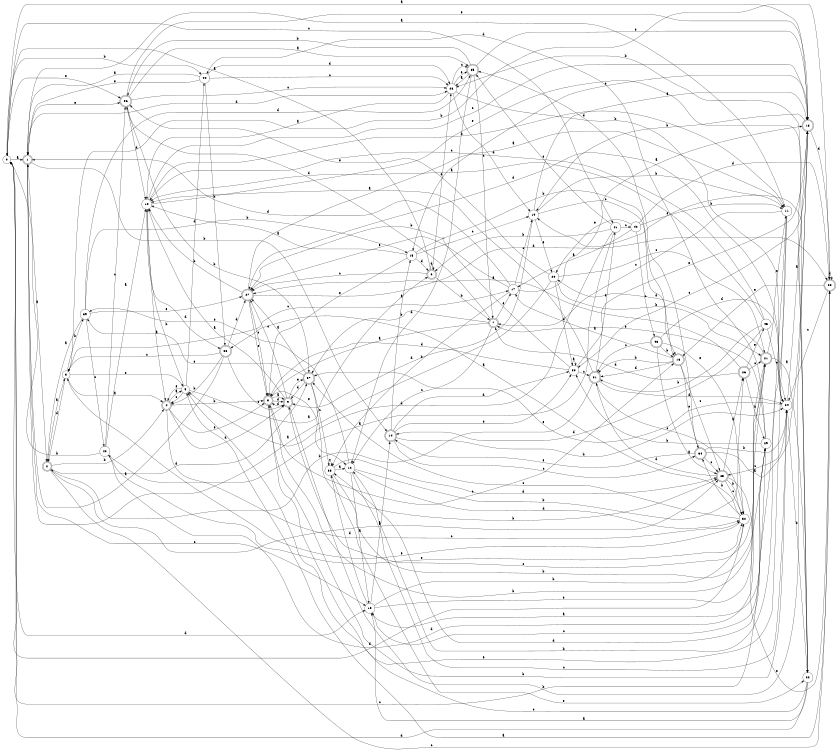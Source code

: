 digraph n37_8 {
__start0 [label="" shape="none"];

rankdir=LR;
size="8,5";

s0 [style="filled", color="black", fillcolor="white" shape="circle", label="0"];
s1 [style="rounded,filled", color="black", fillcolor="white" shape="doublecircle", label="1"];
s2 [style="rounded,filled", color="black", fillcolor="white" shape="doublecircle", label="2"];
s3 [style="filled", color="black", fillcolor="white" shape="circle", label="3"];
s4 [style="rounded,filled", color="black", fillcolor="white" shape="doublecircle", label="4"];
s5 [style="filled", color="black", fillcolor="white" shape="circle", label="5"];
s6 [style="rounded,filled", color="black", fillcolor="white" shape="doublecircle", label="6"];
s7 [style="rounded,filled", color="black", fillcolor="white" shape="doublecircle", label="7"];
s8 [style="rounded,filled", color="black", fillcolor="white" shape="doublecircle", label="8"];
s9 [style="rounded,filled", color="black", fillcolor="white" shape="doublecircle", label="9"];
s10 [style="filled", color="black", fillcolor="white" shape="circle", label="10"];
s11 [style="filled", color="black", fillcolor="white" shape="circle", label="11"];
s12 [style="filled", color="black", fillcolor="white" shape="circle", label="12"];
s13 [style="filled", color="black", fillcolor="white" shape="circle", label="13"];
s14 [style="rounded,filled", color="black", fillcolor="white" shape="doublecircle", label="14"];
s15 [style="filled", color="black", fillcolor="white" shape="circle", label="15"];
s16 [style="rounded,filled", color="black", fillcolor="white" shape="doublecircle", label="16"];
s17 [style="filled", color="black", fillcolor="white" shape="circle", label="17"];
s18 [style="rounded,filled", color="black", fillcolor="white" shape="doublecircle", label="18"];
s19 [style="filled", color="black", fillcolor="white" shape="circle", label="19"];
s20 [style="filled", color="black", fillcolor="white" shape="circle", label="20"];
s21 [style="rounded,filled", color="black", fillcolor="white" shape="doublecircle", label="21"];
s22 [style="filled", color="black", fillcolor="white" shape="circle", label="22"];
s23 [style="filled", color="black", fillcolor="white" shape="circle", label="23"];
s24 [style="filled", color="black", fillcolor="white" shape="circle", label="24"];
s25 [style="rounded,filled", color="black", fillcolor="white" shape="doublecircle", label="25"];
s26 [style="rounded,filled", color="black", fillcolor="white" shape="doublecircle", label="26"];
s27 [style="rounded,filled", color="black", fillcolor="white" shape="doublecircle", label="27"];
s28 [style="rounded,filled", color="black", fillcolor="white" shape="doublecircle", label="28"];
s29 [style="filled", color="black", fillcolor="white" shape="circle", label="29"];
s30 [style="filled", color="black", fillcolor="white" shape="circle", label="30"];
s31 [style="rounded,filled", color="black", fillcolor="white" shape="doublecircle", label="31"];
s32 [style="filled", color="black", fillcolor="white" shape="circle", label="32"];
s33 [style="rounded,filled", color="black", fillcolor="white" shape="doublecircle", label="33"];
s34 [style="rounded,filled", color="black", fillcolor="white" shape="doublecircle", label="34"];
s35 [style="rounded,filled", color="black", fillcolor="white" shape="doublecircle", label="35"];
s36 [style="rounded,filled", color="black", fillcolor="white" shape="doublecircle", label="36"];
s37 [style="rounded,filled", color="black", fillcolor="white" shape="doublecircle", label="37"];
s38 [style="filled", color="black", fillcolor="white" shape="circle", label="38"];
s39 [style="filled", color="black", fillcolor="white" shape="circle", label="39"];
s40 [style="filled", color="black", fillcolor="white" shape="circle", label="40"];
s41 [style="filled", color="black", fillcolor="white" shape="circle", label="41"];
s42 [style="filled", color="black", fillcolor="white" shape="circle", label="42"];
s43 [style="rounded,filled", color="black", fillcolor="white" shape="doublecircle", label="43"];
s44 [style="filled", color="black", fillcolor="white" shape="circle", label="44"];
s45 [style="filled", color="black", fillcolor="white" shape="circle", label="45"];
s0 -> s1 [label="a"];
s0 -> s44 [label="b"];
s0 -> s41 [label="c"];
s0 -> s13 [label="d"];
s0 -> s36 [label="e"];
s1 -> s2 [label="a"];
s1 -> s14 [label="b"];
s1 -> s13 [label="c"];
s1 -> s23 [label="d"];
s1 -> s36 [label="e"];
s2 -> s3 [label="a"];
s2 -> s4 [label="b"];
s2 -> s28 [label="c"];
s2 -> s37 [label="d"];
s2 -> s25 [label="e"];
s3 -> s4 [label="a"];
s3 -> s39 [label="b"];
s3 -> s17 [label="c"];
s3 -> s2 [label="d"];
s3 -> s5 [label="e"];
s4 -> s5 [label="a"];
s4 -> s8 [label="b"];
s4 -> s32 [label="c"];
s4 -> s9 [label="d"];
s4 -> s8 [label="e"];
s5 -> s6 [label="a"];
s5 -> s10 [label="b"];
s5 -> s4 [label="c"];
s5 -> s44 [label="d"];
s5 -> s4 [label="e"];
s6 -> s0 [label="a"];
s6 -> s7 [label="b"];
s6 -> s27 [label="c"];
s6 -> s6 [label="d"];
s6 -> s23 [label="e"];
s7 -> s8 [label="a"];
s7 -> s37 [label="b"];
s7 -> s12 [label="c"];
s7 -> s36 [label="d"];
s7 -> s17 [label="e"];
s8 -> s9 [label="a"];
s8 -> s24 [label="b"];
s8 -> s16 [label="c"];
s8 -> s9 [label="d"];
s8 -> s12 [label="e"];
s9 -> s10 [label="a"];
s9 -> s18 [label="b"];
s9 -> s27 [label="c"];
s9 -> s8 [label="d"];
s9 -> s37 [label="e"];
s10 -> s4 [label="a"];
s10 -> s11 [label="b"];
s10 -> s18 [label="c"];
s10 -> s33 [label="d"];
s10 -> s22 [label="e"];
s11 -> s1 [label="a"];
s11 -> s12 [label="b"];
s11 -> s7 [label="c"];
s11 -> s38 [label="d"];
s11 -> s5 [label="e"];
s12 -> s13 [label="a"];
s12 -> s26 [label="b"];
s12 -> s24 [label="c"];
s12 -> s32 [label="d"];
s12 -> s39 [label="e"];
s13 -> s14 [label="a"];
s13 -> s32 [label="b"];
s13 -> s29 [label="c"];
s13 -> s38 [label="d"];
s13 -> s21 [label="e"];
s14 -> s15 [label="a"];
s14 -> s24 [label="b"];
s14 -> s34 [label="c"];
s14 -> s30 [label="d"];
s14 -> s30 [label="e"];
s15 -> s10 [label="a"];
s15 -> s16 [label="b"];
s15 -> s19 [label="c"];
s15 -> s6 [label="d"];
s15 -> s8 [label="e"];
s16 -> s17 [label="a"];
s16 -> s31 [label="b"];
s16 -> s25 [label="c"];
s16 -> s31 [label="d"];
s16 -> s34 [label="e"];
s17 -> s18 [label="a"];
s17 -> s38 [label="b"];
s17 -> s19 [label="c"];
s17 -> s1 [label="d"];
s17 -> s27 [label="e"];
s18 -> s0 [label="a"];
s18 -> s19 [label="b"];
s18 -> s30 [label="c"];
s18 -> s28 [label="d"];
s18 -> s15 [label="e"];
s19 -> s18 [label="a"];
s19 -> s11 [label="b"];
s19 -> s16 [label="c"];
s19 -> s9 [label="d"];
s19 -> s20 [label="e"];
s20 -> s1 [label="a"];
s20 -> s21 [label="b"];
s20 -> s21 [label="c"];
s20 -> s30 [label="d"];
s20 -> s36 [label="e"];
s21 -> s22 [label="a"];
s21 -> s8 [label="b"];
s21 -> s9 [label="c"];
s21 -> s20 [label="d"];
s21 -> s11 [label="e"];
s22 -> s13 [label="a"];
s22 -> s23 [label="b"];
s22 -> s8 [label="c"];
s22 -> s0 [label="d"];
s22 -> s19 [label="e"];
s23 -> s10 [label="a"];
s23 -> s24 [label="b"];
s23 -> s35 [label="c"];
s23 -> s19 [label="d"];
s23 -> s35 [label="e"];
s24 -> s18 [label="a"];
s24 -> s22 [label="b"];
s24 -> s25 [label="c"];
s24 -> s27 [label="d"];
s24 -> s37 [label="e"];
s25 -> s26 [label="a"];
s25 -> s32 [label="b"];
s25 -> s32 [label="c"];
s25 -> s31 [label="d"];
s25 -> s28 [label="e"];
s26 -> s27 [label="a"];
s26 -> s29 [label="b"];
s26 -> s21 [label="c"];
s26 -> s7 [label="d"];
s26 -> s45 [label="e"];
s27 -> s11 [label="a"];
s27 -> s10 [label="b"];
s27 -> s8 [label="c"];
s27 -> s28 [label="d"];
s27 -> s8 [label="e"];
s28 -> s5 [label="a"];
s28 -> s3 [label="b"];
s28 -> s24 [label="c"];
s28 -> s28 [label="d"];
s28 -> s16 [label="e"];
s29 -> s13 [label="a"];
s29 -> s30 [label="b"];
s29 -> s0 [label="c"];
s29 -> s44 [label="d"];
s29 -> s7 [label="e"];
s30 -> s30 [label="a"];
s30 -> s27 [label="b"];
s30 -> s31 [label="c"];
s30 -> s8 [label="d"];
s30 -> s18 [label="e"];
s31 -> s10 [label="a"];
s31 -> s2 [label="b"];
s31 -> s32 [label="c"];
s31 -> s24 [label="d"];
s31 -> s41 [label="e"];
s32 -> s33 [label="a"];
s32 -> s34 [label="b"];
s32 -> s37 [label="c"];
s32 -> s0 [label="d"];
s32 -> s3 [label="e"];
s33 -> s1 [label="a"];
s33 -> s4 [label="b"];
s33 -> s3 [label="c"];
s33 -> s27 [label="d"];
s33 -> s9 [label="e"];
s34 -> s18 [label="a"];
s34 -> s24 [label="b"];
s34 -> s25 [label="c"];
s34 -> s35 [label="d"];
s34 -> s14 [label="e"];
s35 -> s23 [label="a"];
s35 -> s36 [label="b"];
s35 -> s7 [label="c"];
s35 -> s12 [label="d"];
s35 -> s18 [label="e"];
s36 -> s35 [label="a"];
s36 -> s37 [label="b"];
s36 -> s23 [label="c"];
s36 -> s10 [label="d"];
s36 -> s18 [label="e"];
s37 -> s27 [label="a"];
s37 -> s25 [label="b"];
s37 -> s38 [label="c"];
s37 -> s9 [label="d"];
s37 -> s39 [label="e"];
s38 -> s12 [label="a"];
s38 -> s29 [label="b"];
s38 -> s38 [label="c"];
s38 -> s25 [label="d"];
s38 -> s22 [label="e"];
s39 -> s2 [label="a"];
s39 -> s15 [label="b"];
s39 -> s40 [label="c"];
s39 -> s35 [label="d"];
s39 -> s27 [label="e"];
s40 -> s10 [label="a"];
s40 -> s0 [label="b"];
s40 -> s36 [label="c"];
s40 -> s21 [label="d"];
s40 -> s32 [label="e"];
s41 -> s40 [label="a"];
s41 -> s6 [label="b"];
s41 -> s42 [label="c"];
s41 -> s5 [label="d"];
s41 -> s35 [label="e"];
s42 -> s17 [label="a"];
s42 -> s11 [label="b"];
s42 -> s43 [label="c"];
s42 -> s28 [label="d"];
s42 -> s20 [label="e"];
s43 -> s25 [label="a"];
s43 -> s16 [label="b"];
s43 -> s31 [label="c"];
s43 -> s24 [label="d"];
s43 -> s32 [label="e"];
s44 -> s1 [label="a"];
s44 -> s33 [label="b"];
s44 -> s23 [label="c"];
s44 -> s23 [label="d"];
s44 -> s1 [label="e"];
s45 -> s10 [label="a"];
s45 -> s31 [label="b"];
s45 -> s10 [label="c"];
s45 -> s14 [label="d"];
s45 -> s24 [label="e"];

}